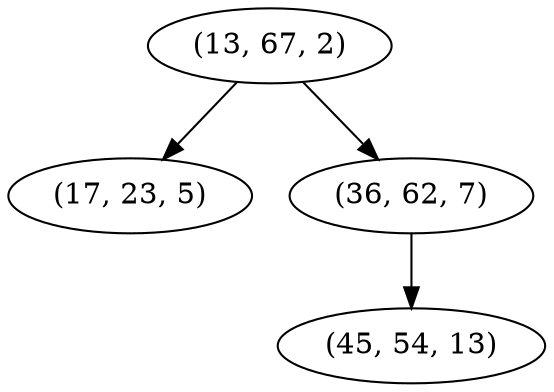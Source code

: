 digraph tree {
    "(13, 67, 2)";
    "(17, 23, 5)";
    "(36, 62, 7)";
    "(45, 54, 13)";
    "(13, 67, 2)" -> "(17, 23, 5)";
    "(13, 67, 2)" -> "(36, 62, 7)";
    "(36, 62, 7)" -> "(45, 54, 13)";
}
